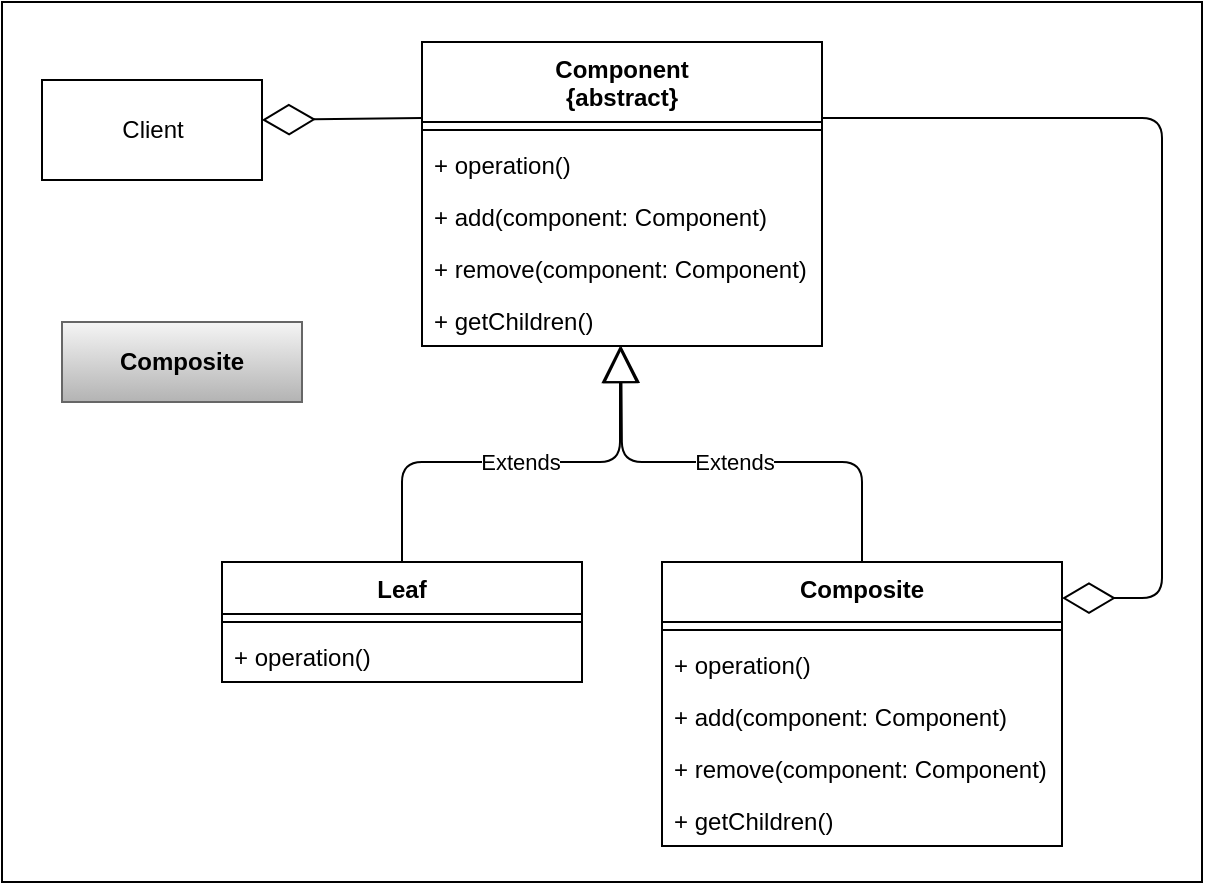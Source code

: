 <mxfile version="13.10.1" type="device"><diagram id="ADVvQiStgnq9S2mXgPfd" name="Page-1"><mxGraphModel dx="1130" dy="649" grid="1" gridSize="10" guides="1" tooltips="1" connect="1" arrows="1" fold="1" page="1" pageScale="1" pageWidth="827" pageHeight="1169" math="0" shadow="0"><root><mxCell id="0"/><mxCell id="1" parent="0"/><mxCell id="dhd_1xLQMjoJiCt9dzhA-9" value="" style="rounded=0;whiteSpace=wrap;html=1;" vertex="1" parent="1"><mxGeometry x="150" y="60" width="600" height="440" as="geometry"/></mxCell><mxCell id="R3KqDL89PmosWPadP2Yi-3" value="Component&#10;{abstract}" style="swimlane;fontStyle=1;align=center;verticalAlign=top;childLayout=stackLayout;horizontal=1;startSize=40;horizontalStack=0;resizeParent=1;resizeParentMax=0;resizeLast=0;collapsible=1;marginBottom=0;" parent="1" vertex="1"><mxGeometry x="360" y="80" width="200" height="152" as="geometry"/></mxCell><mxCell id="R3KqDL89PmosWPadP2Yi-5" value="" style="line;strokeWidth=1;fillColor=none;align=left;verticalAlign=middle;spacingTop=-1;spacingLeft=3;spacingRight=3;rotatable=0;labelPosition=right;points=[];portConstraint=eastwest;" parent="R3KqDL89PmosWPadP2Yi-3" vertex="1"><mxGeometry y="40" width="200" height="8" as="geometry"/></mxCell><mxCell id="R3KqDL89PmosWPadP2Yi-9" value="+ operation()" style="text;strokeColor=none;fillColor=none;align=left;verticalAlign=top;spacingLeft=4;spacingRight=4;overflow=hidden;rotatable=0;points=[[0,0.5],[1,0.5]];portConstraint=eastwest;" parent="R3KqDL89PmosWPadP2Yi-3" vertex="1"><mxGeometry y="48" width="200" height="26" as="geometry"/></mxCell><mxCell id="R3KqDL89PmosWPadP2Yi-10" value="+ add(component: Component)" style="text;strokeColor=none;fillColor=none;align=left;verticalAlign=top;spacingLeft=4;spacingRight=4;overflow=hidden;rotatable=0;points=[[0,0.5],[1,0.5]];portConstraint=eastwest;" parent="R3KqDL89PmosWPadP2Yi-3" vertex="1"><mxGeometry y="74" width="200" height="26" as="geometry"/></mxCell><mxCell id="R3KqDL89PmosWPadP2Yi-11" value="+ remove(component: Component)" style="text;strokeColor=none;fillColor=none;align=left;verticalAlign=top;spacingLeft=4;spacingRight=4;overflow=hidden;rotatable=0;points=[[0,0.5],[1,0.5]];portConstraint=eastwest;" parent="R3KqDL89PmosWPadP2Yi-3" vertex="1"><mxGeometry y="100" width="200" height="26" as="geometry"/></mxCell><mxCell id="R3KqDL89PmosWPadP2Yi-13" value="+ getChildren()" style="text;strokeColor=none;fillColor=none;align=left;verticalAlign=top;spacingLeft=4;spacingRight=4;overflow=hidden;rotatable=0;points=[[0,0.5],[1,0.5]];portConstraint=eastwest;" parent="R3KqDL89PmosWPadP2Yi-3" vertex="1"><mxGeometry y="126" width="200" height="26" as="geometry"/></mxCell><mxCell id="R3KqDL89PmosWPadP2Yi-14" value="Leaf" style="swimlane;fontStyle=1;align=center;verticalAlign=top;childLayout=stackLayout;horizontal=1;startSize=26;horizontalStack=0;resizeParent=1;resizeParentMax=0;resizeLast=0;collapsible=1;marginBottom=0;" parent="1" vertex="1"><mxGeometry x="260" y="340" width="180" height="60" as="geometry"/></mxCell><mxCell id="R3KqDL89PmosWPadP2Yi-16" value="" style="line;strokeWidth=1;fillColor=none;align=left;verticalAlign=middle;spacingTop=-1;spacingLeft=3;spacingRight=3;rotatable=0;labelPosition=right;points=[];portConstraint=eastwest;" parent="R3KqDL89PmosWPadP2Yi-14" vertex="1"><mxGeometry y="26" width="180" height="8" as="geometry"/></mxCell><mxCell id="R3KqDL89PmosWPadP2Yi-17" value="+ operation()" style="text;strokeColor=none;fillColor=none;align=left;verticalAlign=top;spacingLeft=4;spacingRight=4;overflow=hidden;rotatable=0;points=[[0,0.5],[1,0.5]];portConstraint=eastwest;" parent="R3KqDL89PmosWPadP2Yi-14" vertex="1"><mxGeometry y="34" width="180" height="26" as="geometry"/></mxCell><mxCell id="R3KqDL89PmosWPadP2Yi-35" value="Extends" style="endArrow=block;endSize=16;endFill=0;html=1;entryX=0.495;entryY=1;entryDx=0;entryDy=0;entryPerimeter=0;exitX=0.5;exitY=0;exitDx=0;exitDy=0;" parent="1" source="R3KqDL89PmosWPadP2Yi-14" target="R3KqDL89PmosWPadP2Yi-13" edge="1"><mxGeometry width="160" relative="1" as="geometry"><mxPoint x="280" y="600" as="sourcePoint"/><mxPoint x="440" y="600" as="targetPoint"/><Array as="points"><mxPoint x="350" y="290"/><mxPoint x="459" y="290"/></Array></mxGeometry></mxCell><mxCell id="R3KqDL89PmosWPadP2Yi-36" value="Extends" style="endArrow=block;endSize=16;endFill=0;html=1;entryX=0.498;entryY=0.999;entryDx=0;entryDy=0;entryPerimeter=0;exitX=0.5;exitY=0;exitDx=0;exitDy=0;" parent="1" source="dhd_1xLQMjoJiCt9dzhA-2" target="R3KqDL89PmosWPadP2Yi-13" edge="1"><mxGeometry width="160" relative="1" as="geometry"><mxPoint x="570" y="320" as="sourcePoint"/><mxPoint x="460" y="330" as="targetPoint"/><Array as="points"><mxPoint x="580" y="290"/><mxPoint x="460" y="290"/></Array></mxGeometry></mxCell><mxCell id="R3KqDL89PmosWPadP2Yi-37" value="" style="endArrow=diamondThin;endFill=0;endSize=24;html=1;entryX=1;entryY=0.127;entryDx=0;entryDy=0;exitX=1;exitY=0.25;exitDx=0;exitDy=0;entryPerimeter=0;" parent="1" source="R3KqDL89PmosWPadP2Yi-3" target="dhd_1xLQMjoJiCt9dzhA-2" edge="1"><mxGeometry width="160" relative="1" as="geometry"><mxPoint x="620" y="200" as="sourcePoint"/><mxPoint x="680" y="443" as="targetPoint"/><Array as="points"><mxPoint x="730" y="118"/><mxPoint x="730" y="358"/></Array></mxGeometry></mxCell><mxCell id="R3KqDL89PmosWPadP2Yi-39" value="" style="endArrow=diamondThin;endFill=0;endSize=24;html=1;entryX=1;entryY=0.65;entryDx=0;entryDy=0;exitX=0;exitY=0.25;exitDx=0;exitDy=0;entryPerimeter=0;" parent="1" source="R3KqDL89PmosWPadP2Yi-3" edge="1"><mxGeometry width="160" relative="1" as="geometry"><mxPoint x="360" y="93" as="sourcePoint"/><mxPoint x="280" y="119" as="targetPoint"/></mxGeometry></mxCell><mxCell id="dhd_1xLQMjoJiCt9dzhA-2" value="Composite" style="swimlane;fontStyle=1;align=center;verticalAlign=top;childLayout=stackLayout;horizontal=1;startSize=30;horizontalStack=0;resizeParent=1;resizeParentMax=0;resizeLast=0;collapsible=1;marginBottom=0;" vertex="1" parent="1"><mxGeometry x="480" y="340" width="200" height="142" as="geometry"/></mxCell><mxCell id="dhd_1xLQMjoJiCt9dzhA-3" value="" style="line;strokeWidth=1;fillColor=none;align=left;verticalAlign=middle;spacingTop=-1;spacingLeft=3;spacingRight=3;rotatable=0;labelPosition=right;points=[];portConstraint=eastwest;" vertex="1" parent="dhd_1xLQMjoJiCt9dzhA-2"><mxGeometry y="30" width="200" height="8" as="geometry"/></mxCell><mxCell id="dhd_1xLQMjoJiCt9dzhA-4" value="+ operation()" style="text;strokeColor=none;fillColor=none;align=left;verticalAlign=top;spacingLeft=4;spacingRight=4;overflow=hidden;rotatable=0;points=[[0,0.5],[1,0.5]];portConstraint=eastwest;" vertex="1" parent="dhd_1xLQMjoJiCt9dzhA-2"><mxGeometry y="38" width="200" height="26" as="geometry"/></mxCell><mxCell id="dhd_1xLQMjoJiCt9dzhA-5" value="+ add(component: Component)" style="text;strokeColor=none;fillColor=none;align=left;verticalAlign=top;spacingLeft=4;spacingRight=4;overflow=hidden;rotatable=0;points=[[0,0.5],[1,0.5]];portConstraint=eastwest;" vertex="1" parent="dhd_1xLQMjoJiCt9dzhA-2"><mxGeometry y="64" width="200" height="26" as="geometry"/></mxCell><mxCell id="dhd_1xLQMjoJiCt9dzhA-6" value="+ remove(component: Component)" style="text;strokeColor=none;fillColor=none;align=left;verticalAlign=top;spacingLeft=4;spacingRight=4;overflow=hidden;rotatable=0;points=[[0,0.5],[1,0.5]];portConstraint=eastwest;" vertex="1" parent="dhd_1xLQMjoJiCt9dzhA-2"><mxGeometry y="90" width="200" height="26" as="geometry"/></mxCell><mxCell id="dhd_1xLQMjoJiCt9dzhA-7" value="+ getChildren()" style="text;strokeColor=none;fillColor=none;align=left;verticalAlign=top;spacingLeft=4;spacingRight=4;overflow=hidden;rotatable=0;points=[[0,0.5],[1,0.5]];portConstraint=eastwest;" vertex="1" parent="dhd_1xLQMjoJiCt9dzhA-2"><mxGeometry y="116" width="200" height="26" as="geometry"/></mxCell><mxCell id="dhd_1xLQMjoJiCt9dzhA-8" value="Client" style="html=1;" vertex="1" parent="1"><mxGeometry x="170" y="99" width="110" height="50" as="geometry"/></mxCell><mxCell id="dhd_1xLQMjoJiCt9dzhA-10" value="Composite" style="rounded=0;whiteSpace=wrap;html=1;fontStyle=1;gradientColor=#b3b3b3;fillColor=#f5f5f5;strokeColor=#666666;" vertex="1" parent="1"><mxGeometry x="180" y="220" width="120" height="40" as="geometry"/></mxCell></root></mxGraphModel></diagram></mxfile>
